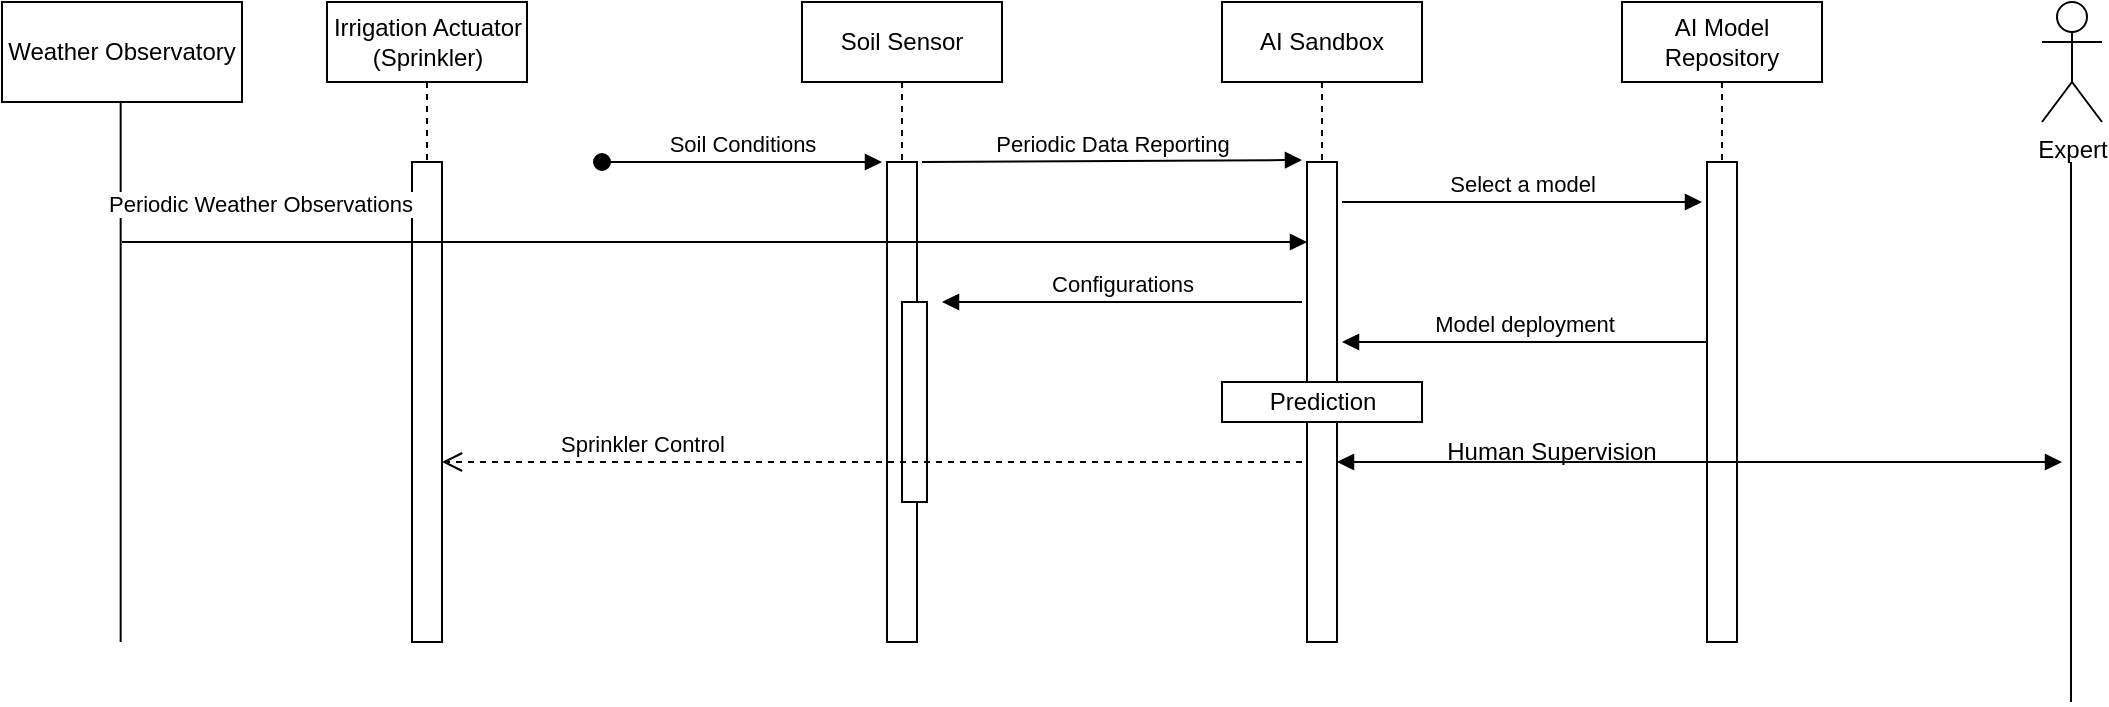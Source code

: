 <mxfile version="23.0.2" type="device">
  <diagram name="Page-1" id="IFVTGkIyc3SpT-qKi9G_">
    <mxGraphModel dx="1931" dy="556" grid="1" gridSize="10" guides="1" tooltips="1" connect="1" arrows="1" fold="1" page="1" pageScale="1" pageWidth="827" pageHeight="1169" math="0" shadow="0">
      <root>
        <mxCell id="0" />
        <mxCell id="1" parent="0" />
        <mxCell id="Ix56o-_rGLcZXgIlFm7N-1" value="" style="html=1;points=[[0,0,0,0,5],[0,1,0,0,-5],[1,0,0,0,5],[1,1,0,0,-5]];perimeter=orthogonalPerimeter;outlineConnect=0;targetShapes=umlLifeline;portConstraint=eastwest;newEdgeStyle={&quot;curved&quot;:0,&quot;rounded&quot;:0};" vertex="1" parent="1">
          <mxGeometry x="95" y="160" width="15" height="240" as="geometry" />
        </mxCell>
        <mxCell id="Ix56o-_rGLcZXgIlFm7N-2" value="Irrigation Actuator (Sprinkler)" style="shape=umlLifeline;perimeter=lifelinePerimeter;whiteSpace=wrap;html=1;container=1;dropTarget=0;collapsible=0;recursiveResize=0;outlineConnect=0;portConstraint=eastwest;newEdgeStyle={&quot;curved&quot;:0,&quot;rounded&quot;:0};" vertex="1" parent="1">
          <mxGeometry x="52.5" y="80" width="100" height="80" as="geometry" />
        </mxCell>
        <mxCell id="Ix56o-_rGLcZXgIlFm7N-3" value="Soil Sensor" style="shape=umlLifeline;perimeter=lifelinePerimeter;whiteSpace=wrap;html=1;container=1;dropTarget=0;collapsible=0;recursiveResize=0;outlineConnect=0;portConstraint=eastwest;newEdgeStyle={&quot;curved&quot;:0,&quot;rounded&quot;:0};" vertex="1" parent="1">
          <mxGeometry x="290" y="80" width="100" height="80" as="geometry" />
        </mxCell>
        <mxCell id="Ix56o-_rGLcZXgIlFm7N-4" value="" style="html=1;points=[[0,0,0,0,5],[0,1,0,0,-5],[1,0,0,0,5],[1,1,0,0,-5]];perimeter=orthogonalPerimeter;outlineConnect=0;targetShapes=umlLifeline;portConstraint=eastwest;newEdgeStyle={&quot;curved&quot;:0,&quot;rounded&quot;:0};" vertex="1" parent="1">
          <mxGeometry x="332.5" y="160" width="15" height="240" as="geometry" />
        </mxCell>
        <mxCell id="Ix56o-_rGLcZXgIlFm7N-5" value="" style="html=1;points=[[0,0,0,0,5],[0,1,0,0,-5],[1,0,0,0,5],[1,1,0,0,-5]];perimeter=orthogonalPerimeter;outlineConnect=0;targetShapes=umlLifeline;portConstraint=eastwest;newEdgeStyle={&quot;curved&quot;:0,&quot;rounded&quot;:0};" vertex="1" parent="1">
          <mxGeometry x="340" y="230" width="12.5" height="100" as="geometry" />
        </mxCell>
        <mxCell id="Ix56o-_rGLcZXgIlFm7N-6" value="AI Sandbox" style="shape=umlLifeline;perimeter=lifelinePerimeter;whiteSpace=wrap;html=1;container=1;dropTarget=0;collapsible=0;recursiveResize=0;outlineConnect=0;portConstraint=eastwest;newEdgeStyle={&quot;curved&quot;:0,&quot;rounded&quot;:0};" vertex="1" parent="1">
          <mxGeometry x="500" y="80" width="100" height="80" as="geometry" />
        </mxCell>
        <mxCell id="Ix56o-_rGLcZXgIlFm7N-7" value="AI Model Repository" style="shape=umlLifeline;perimeter=lifelinePerimeter;whiteSpace=wrap;html=1;container=1;dropTarget=0;collapsible=0;recursiveResize=0;outlineConnect=0;portConstraint=eastwest;newEdgeStyle={&quot;curved&quot;:0,&quot;rounded&quot;:0};" vertex="1" parent="1">
          <mxGeometry x="700" y="80" width="100" height="80" as="geometry" />
        </mxCell>
        <mxCell id="Ix56o-_rGLcZXgIlFm7N-8" value="" style="html=1;points=[[0,0,0,0,5],[0,1,0,0,-5],[1,0,0,0,5],[1,1,0,0,-5]];perimeter=orthogonalPerimeter;outlineConnect=0;targetShapes=umlLifeline;portConstraint=eastwest;newEdgeStyle={&quot;curved&quot;:0,&quot;rounded&quot;:0};" vertex="1" parent="1">
          <mxGeometry x="542.5" y="160" width="15" height="240" as="geometry" />
        </mxCell>
        <mxCell id="Ix56o-_rGLcZXgIlFm7N-9" value="" style="html=1;points=[[0,0,0,0,5],[0,1,0,0,-5],[1,0,0,0,5],[1,1,0,0,-5]];perimeter=orthogonalPerimeter;outlineConnect=0;targetShapes=umlLifeline;portConstraint=eastwest;newEdgeStyle={&quot;curved&quot;:0,&quot;rounded&quot;:0};" vertex="1" parent="1">
          <mxGeometry x="742.5" y="160" width="15" height="240" as="geometry" />
        </mxCell>
        <mxCell id="Ix56o-_rGLcZXgIlFm7N-10" value="Prediction" style="html=1;points=[[0,0,0,0,5],[0,1,0,0,-5],[1,0,0,0,5],[1,1,0,0,-5]];perimeter=orthogonalPerimeter;outlineConnect=0;targetShapes=umlLifeline;portConstraint=eastwest;newEdgeStyle={&quot;curved&quot;:0,&quot;rounded&quot;:0};direction=south;" vertex="1" parent="1">
          <mxGeometry x="500" y="270" width="100" height="20" as="geometry" />
        </mxCell>
        <mxCell id="Ix56o-_rGLcZXgIlFm7N-11" value="Sprinkler Control" style="html=1;verticalAlign=bottom;endArrow=open;dashed=1;endSize=8;curved=0;rounded=0;" edge="1" parent="1" target="Ix56o-_rGLcZXgIlFm7N-1">
          <mxGeometry x="0.535" relative="1" as="geometry">
            <mxPoint x="540" y="310" as="sourcePoint" />
            <mxPoint x="400" y="310" as="targetPoint" />
            <mxPoint as="offset" />
          </mxGeometry>
        </mxCell>
        <mxCell id="Ix56o-_rGLcZXgIlFm7N-12" value="Periodic Data Reporting" style="html=1;verticalAlign=bottom;endArrow=block;curved=0;rounded=0;" edge="1" parent="1">
          <mxGeometry width="80" relative="1" as="geometry">
            <mxPoint x="350" y="160" as="sourcePoint" />
            <mxPoint x="540" y="159" as="targetPoint" />
          </mxGeometry>
        </mxCell>
        <mxCell id="Ix56o-_rGLcZXgIlFm7N-13" value="Configurations" style="html=1;verticalAlign=bottom;endArrow=block;curved=0;rounded=0;" edge="1" parent="1">
          <mxGeometry width="80" relative="1" as="geometry">
            <mxPoint x="540" y="230" as="sourcePoint" />
            <mxPoint x="360" y="230" as="targetPoint" />
          </mxGeometry>
        </mxCell>
        <mxCell id="Ix56o-_rGLcZXgIlFm7N-14" value="Model deployment" style="html=1;verticalAlign=bottom;endArrow=block;curved=0;rounded=0;" edge="1" parent="1" source="Ix56o-_rGLcZXgIlFm7N-9">
          <mxGeometry width="80" relative="1" as="geometry">
            <mxPoint x="490" y="250" as="sourcePoint" />
            <mxPoint x="560" y="250" as="targetPoint" />
          </mxGeometry>
        </mxCell>
        <mxCell id="Ix56o-_rGLcZXgIlFm7N-15" value="Select a model" style="html=1;verticalAlign=bottom;endArrow=block;curved=0;rounded=0;" edge="1" parent="1">
          <mxGeometry width="80" relative="1" as="geometry">
            <mxPoint x="560" y="180" as="sourcePoint" />
            <mxPoint x="740" y="180" as="targetPoint" />
          </mxGeometry>
        </mxCell>
        <mxCell id="Ix56o-_rGLcZXgIlFm7N-16" value="Expert" style="shape=umlActor;verticalLabelPosition=bottom;verticalAlign=top;html=1;" vertex="1" parent="1">
          <mxGeometry x="910" y="80" width="30" height="60" as="geometry" />
        </mxCell>
        <mxCell id="Ix56o-_rGLcZXgIlFm7N-17" value="" style="endArrow=none;html=1;edgeStyle=orthogonalEdgeStyle;rounded=0;" edge="1" parent="1">
          <mxGeometry relative="1" as="geometry">
            <mxPoint x="924.5" y="430" as="sourcePoint" />
            <mxPoint x="924.5" y="160" as="targetPoint" />
          </mxGeometry>
        </mxCell>
        <mxCell id="Ix56o-_rGLcZXgIlFm7N-18" value="" style="endArrow=block;startArrow=block;endFill=1;startFill=1;html=1;rounded=0;" edge="1" parent="1" source="Ix56o-_rGLcZXgIlFm7N-8">
          <mxGeometry width="160" relative="1" as="geometry">
            <mxPoint x="590" y="310" as="sourcePoint" />
            <mxPoint x="920" y="310" as="targetPoint" />
          </mxGeometry>
        </mxCell>
        <mxCell id="Ix56o-_rGLcZXgIlFm7N-19" value="Human Supervision" style="text;strokeColor=none;align=center;fillColor=none;html=1;verticalAlign=middle;whiteSpace=wrap;rounded=0;" vertex="1" parent="1">
          <mxGeometry x="610" y="290" width="110" height="30" as="geometry" />
        </mxCell>
        <mxCell id="Ix56o-_rGLcZXgIlFm7N-20" value="Soil Conditions" style="html=1;verticalAlign=bottom;startArrow=oval;startFill=1;endArrow=block;startSize=8;curved=0;rounded=0;" edge="1" parent="1">
          <mxGeometry width="60" relative="1" as="geometry">
            <mxPoint x="190" y="160" as="sourcePoint" />
            <mxPoint x="330" y="160" as="targetPoint" />
          </mxGeometry>
        </mxCell>
        <mxCell id="Ix56o-_rGLcZXgIlFm7N-21" value="Weather Observatory" style="html=1;whiteSpace=wrap;" vertex="1" parent="1">
          <mxGeometry x="-110" y="80" width="120" height="50" as="geometry" />
        </mxCell>
        <mxCell id="Ix56o-_rGLcZXgIlFm7N-22" value="" style="endArrow=none;html=1;edgeStyle=orthogonalEdgeStyle;rounded=0;" edge="1" parent="1">
          <mxGeometry relative="1" as="geometry">
            <mxPoint x="-50.67" y="400" as="sourcePoint" />
            <mxPoint x="-50.67" y="130" as="targetPoint" />
          </mxGeometry>
        </mxCell>
        <mxCell id="Ix56o-_rGLcZXgIlFm7N-23" value="Periodic Weather Observations" style="html=1;verticalAlign=bottom;endArrow=block;curved=0;rounded=0;" edge="1" parent="1" target="Ix56o-_rGLcZXgIlFm7N-8">
          <mxGeometry x="-0.764" y="10" width="80" relative="1" as="geometry">
            <mxPoint x="-50" y="200" as="sourcePoint" />
            <mxPoint x="30" y="200" as="targetPoint" />
            <mxPoint x="-1" as="offset" />
          </mxGeometry>
        </mxCell>
      </root>
    </mxGraphModel>
  </diagram>
</mxfile>
